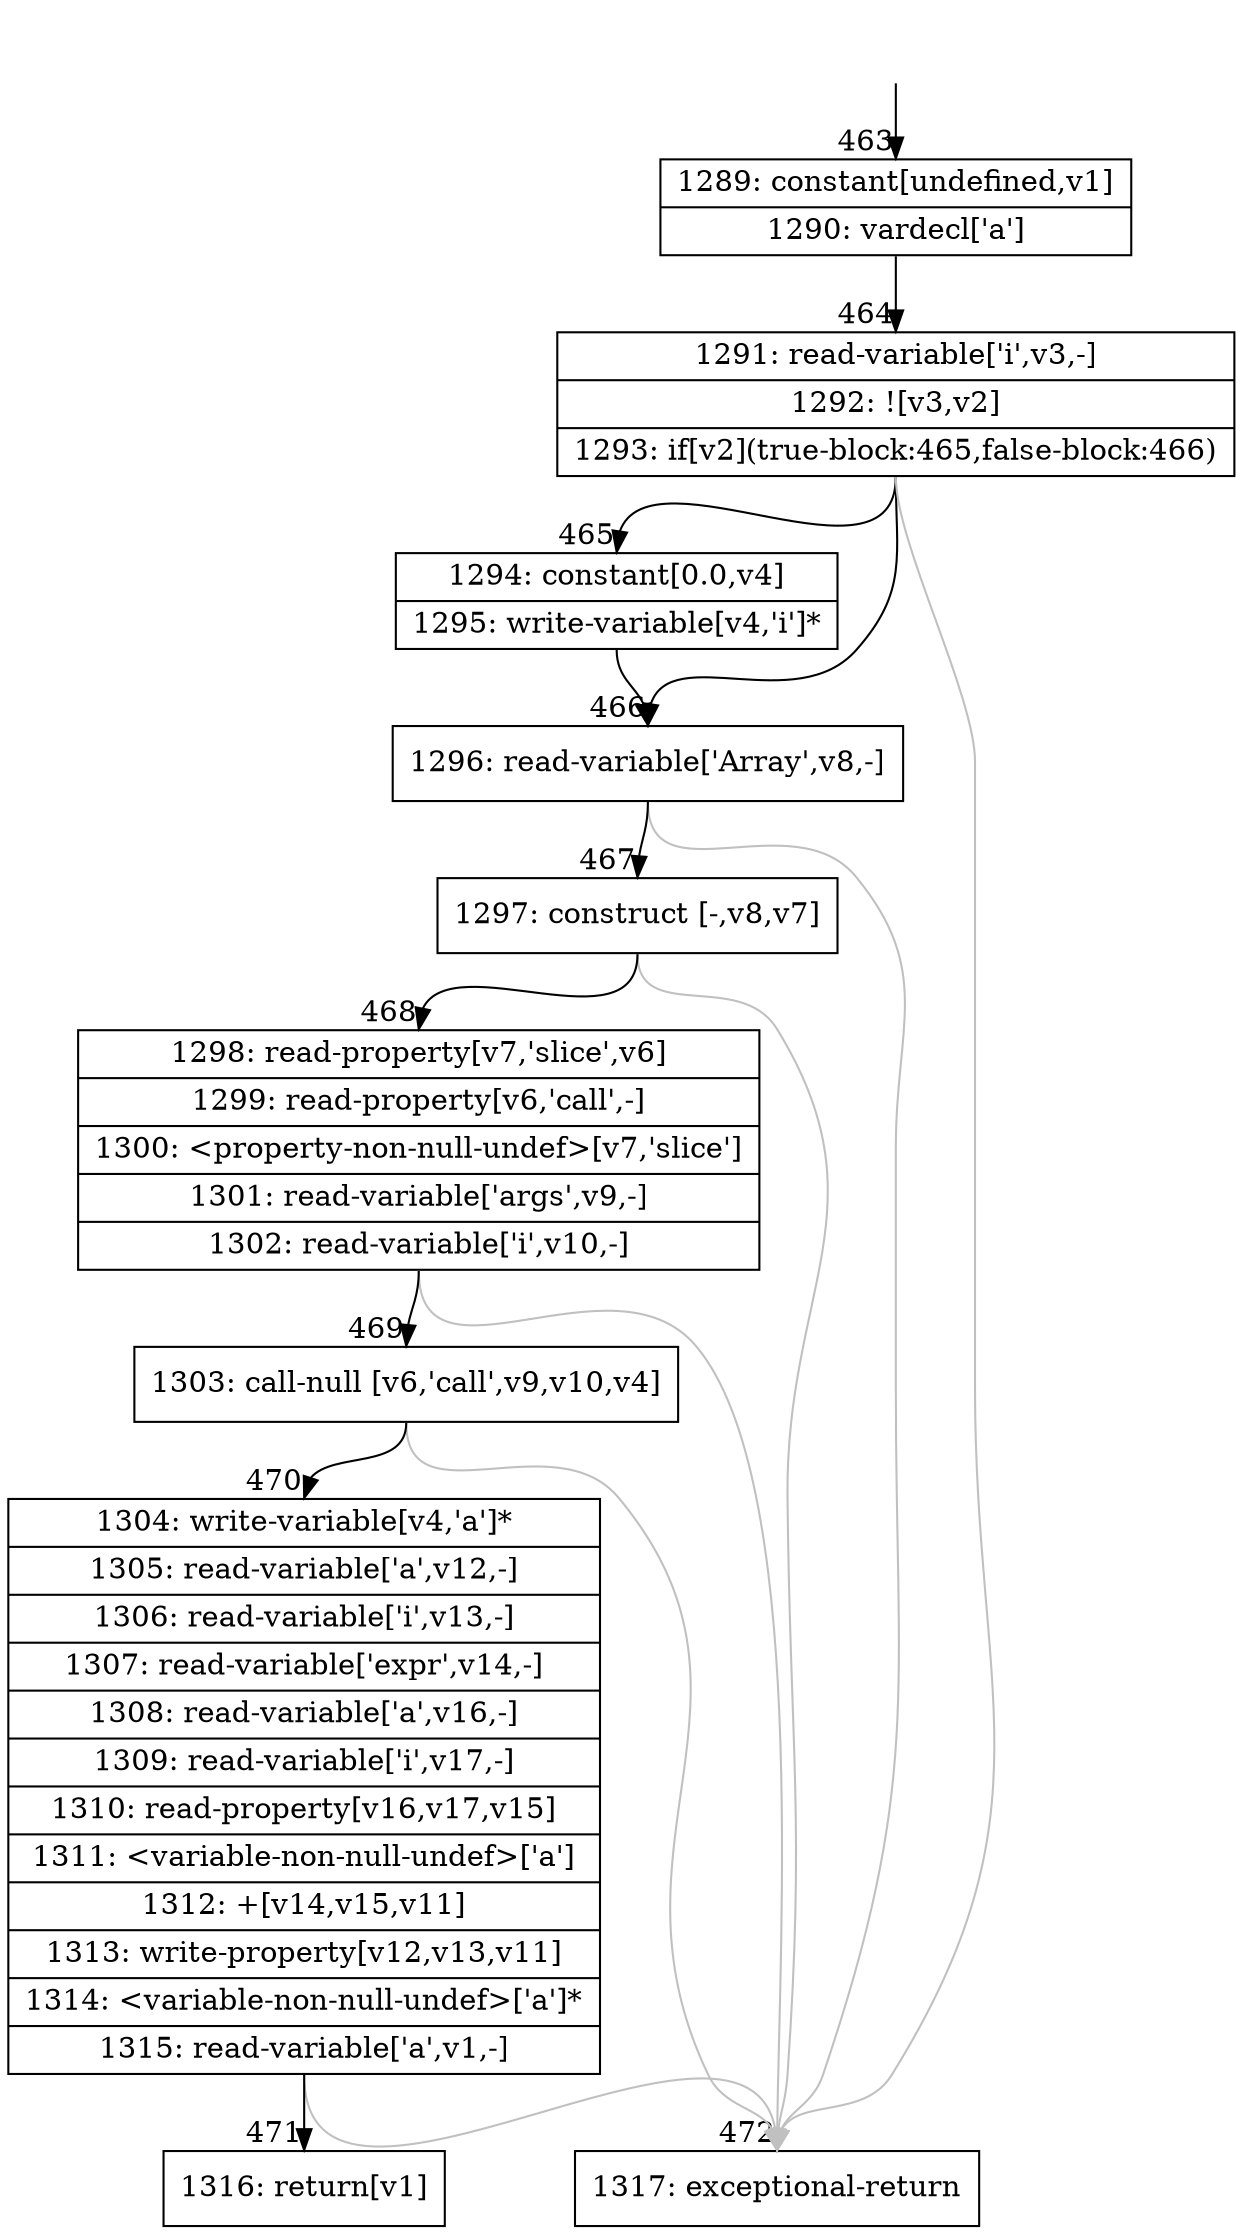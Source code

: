 digraph {
rankdir="TD"
BB_entry49[shape=none,label=""];
BB_entry49 -> BB463 [tailport=s, headport=n, headlabel="    463"]
BB463 [shape=record label="{1289: constant[undefined,v1]|1290: vardecl['a']}" ] 
BB463 -> BB464 [tailport=s, headport=n, headlabel="      464"]
BB464 [shape=record label="{1291: read-variable['i',v3,-]|1292: ![v3,v2]|1293: if[v2](true-block:465,false-block:466)}" ] 
BB464 -> BB465 [tailport=s, headport=n, headlabel="      465"]
BB464 -> BB466 [tailport=s, headport=n, headlabel="      466"]
BB464 -> BB472 [tailport=s, headport=n, color=gray, headlabel="      472"]
BB465 [shape=record label="{1294: constant[0.0,v4]|1295: write-variable[v4,'i']*}" ] 
BB465 -> BB466 [tailport=s, headport=n]
BB466 [shape=record label="{1296: read-variable['Array',v8,-]}" ] 
BB466 -> BB467 [tailport=s, headport=n, headlabel="      467"]
BB466 -> BB472 [tailport=s, headport=n, color=gray]
BB467 [shape=record label="{1297: construct [-,v8,v7]}" ] 
BB467 -> BB468 [tailport=s, headport=n, headlabel="      468"]
BB467 -> BB472 [tailport=s, headport=n, color=gray]
BB468 [shape=record label="{1298: read-property[v7,'slice',v6]|1299: read-property[v6,'call',-]|1300: \<property-non-null-undef\>[v7,'slice']|1301: read-variable['args',v9,-]|1302: read-variable['i',v10,-]}" ] 
BB468 -> BB469 [tailport=s, headport=n, headlabel="      469"]
BB468 -> BB472 [tailport=s, headport=n, color=gray]
BB469 [shape=record label="{1303: call-null [v6,'call',v9,v10,v4]}" ] 
BB469 -> BB470 [tailport=s, headport=n, headlabel="      470"]
BB469 -> BB472 [tailport=s, headport=n, color=gray]
BB470 [shape=record label="{1304: write-variable[v4,'a']*|1305: read-variable['a',v12,-]|1306: read-variable['i',v13,-]|1307: read-variable['expr',v14,-]|1308: read-variable['a',v16,-]|1309: read-variable['i',v17,-]|1310: read-property[v16,v17,v15]|1311: \<variable-non-null-undef\>['a']|1312: +[v14,v15,v11]|1313: write-property[v12,v13,v11]|1314: \<variable-non-null-undef\>['a']*|1315: read-variable['a',v1,-]}" ] 
BB470 -> BB471 [tailport=s, headport=n, headlabel="      471"]
BB470 -> BB472 [tailport=s, headport=n, color=gray]
BB471 [shape=record label="{1316: return[v1]}" ] 
BB472 [shape=record label="{1317: exceptional-return}" ] 
//#$~ 378
}
